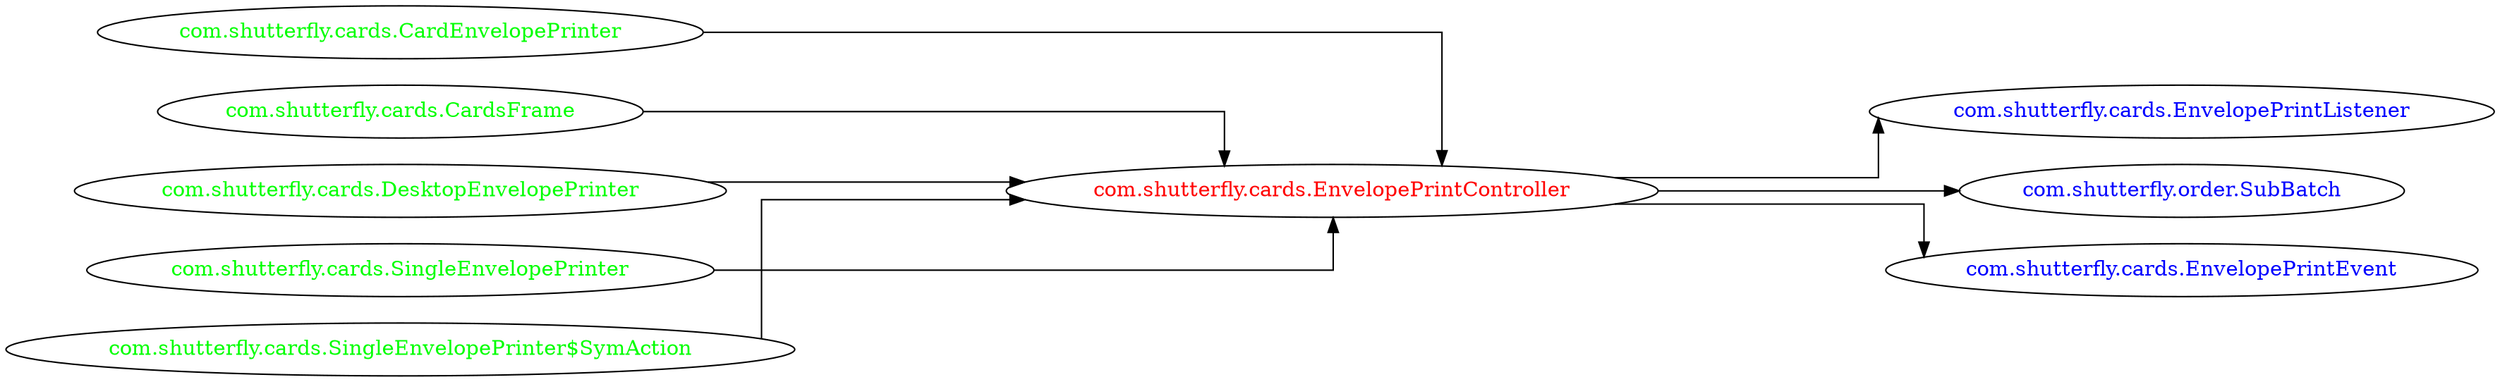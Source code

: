 digraph dependencyGraph {
 concentrate=true;
 ranksep="2.0";
 rankdir="LR"; 
 splines="ortho";
"com.shutterfly.cards.EnvelopePrintController" [fontcolor="red"];
"com.shutterfly.cards.EnvelopePrintListener" [ fontcolor="blue" ];
"com.shutterfly.cards.EnvelopePrintController"->"com.shutterfly.cards.EnvelopePrintListener";
"com.shutterfly.order.SubBatch" [ fontcolor="blue" ];
"com.shutterfly.cards.EnvelopePrintController"->"com.shutterfly.order.SubBatch";
"com.shutterfly.cards.EnvelopePrintEvent" [ fontcolor="blue" ];
"com.shutterfly.cards.EnvelopePrintController"->"com.shutterfly.cards.EnvelopePrintEvent";
"com.shutterfly.cards.CardEnvelopePrinter" [ fontcolor="green" ];
"com.shutterfly.cards.CardEnvelopePrinter"->"com.shutterfly.cards.EnvelopePrintController";
"com.shutterfly.cards.CardsFrame" [ fontcolor="green" ];
"com.shutterfly.cards.CardsFrame"->"com.shutterfly.cards.EnvelopePrintController";
"com.shutterfly.cards.DesktopEnvelopePrinter" [ fontcolor="green" ];
"com.shutterfly.cards.DesktopEnvelopePrinter"->"com.shutterfly.cards.EnvelopePrintController";
"com.shutterfly.cards.SingleEnvelopePrinter" [ fontcolor="green" ];
"com.shutterfly.cards.SingleEnvelopePrinter"->"com.shutterfly.cards.EnvelopePrintController";
"com.shutterfly.cards.SingleEnvelopePrinter$SymAction" [ fontcolor="green" ];
"com.shutterfly.cards.SingleEnvelopePrinter$SymAction"->"com.shutterfly.cards.EnvelopePrintController";
}